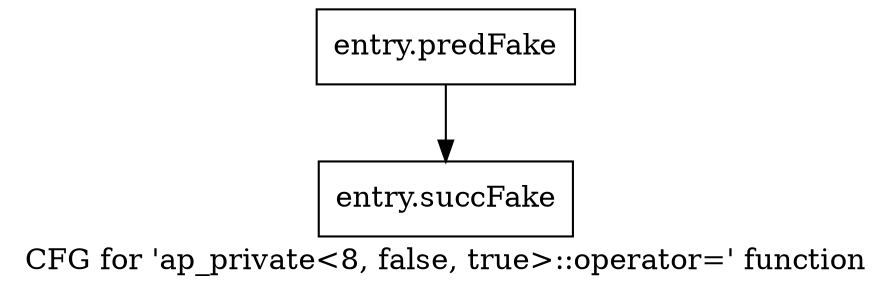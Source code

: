 digraph "CFG for 'ap_private\<8, false, true\>::operator=' function" {
	label="CFG for 'ap_private\<8, false, true\>::operator=' function";

	Node0x3b6c580 [shape=record,filename="",linenumber="",label="{entry.predFake}"];
	Node0x3b6c580 -> Node0x3e75840[ callList="" memoryops="" filename="/tools/Xilinx/Vitis_HLS/2022.1/include/etc/ap_private.h" execusionnum="0"];
	Node0x3e75840 [shape=record,filename="/tools/Xilinx/Vitis_HLS/2022.1/include/etc/ap_private.h",linenumber="1530",label="{entry.succFake}"];
}
